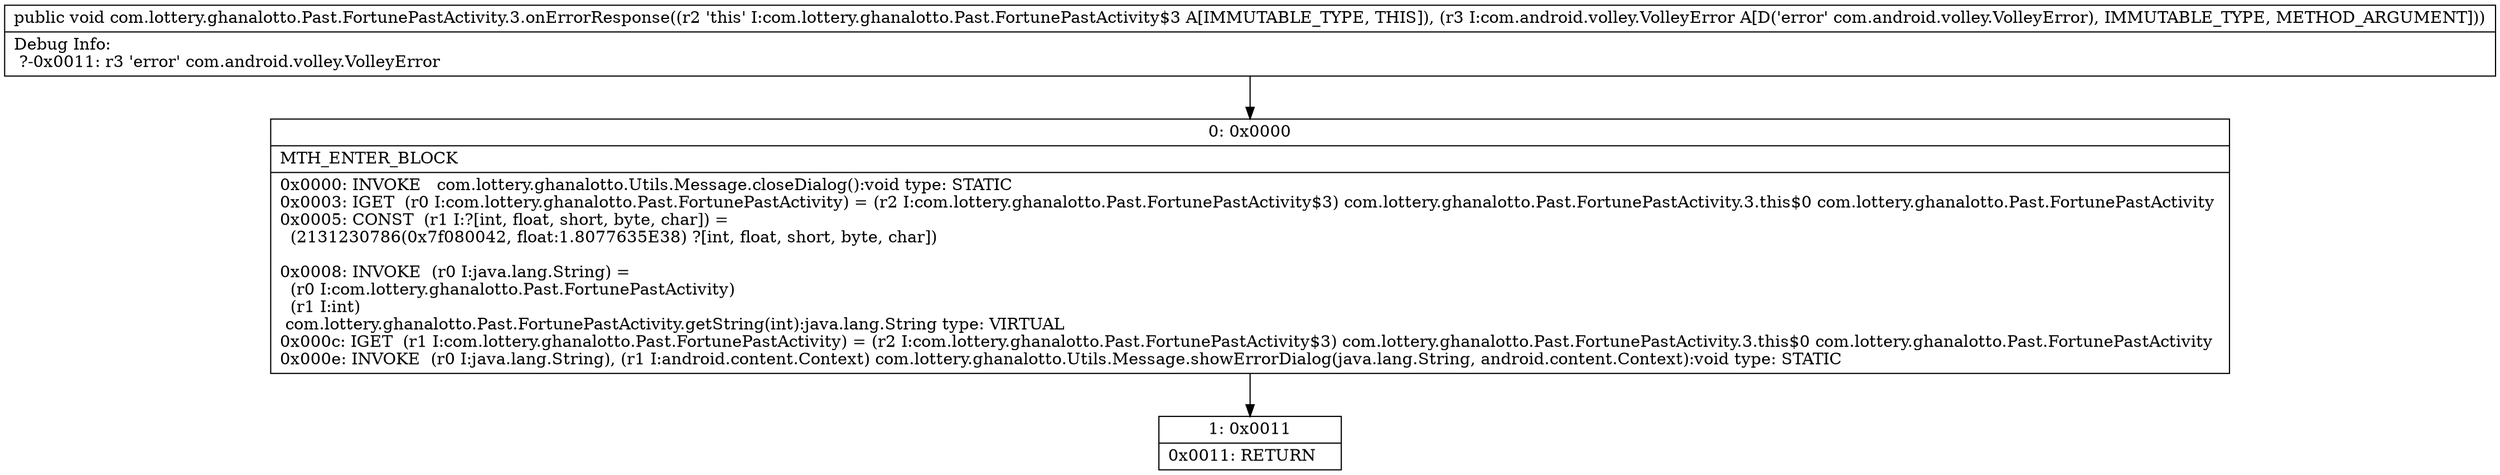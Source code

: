 digraph "CFG forcom.lottery.ghanalotto.Past.FortunePastActivity.3.onErrorResponse(Lcom\/android\/volley\/VolleyError;)V" {
Node_0 [shape=record,label="{0\:\ 0x0000|MTH_ENTER_BLOCK\l|0x0000: INVOKE   com.lottery.ghanalotto.Utils.Message.closeDialog():void type: STATIC \l0x0003: IGET  (r0 I:com.lottery.ghanalotto.Past.FortunePastActivity) = (r2 I:com.lottery.ghanalotto.Past.FortunePastActivity$3) com.lottery.ghanalotto.Past.FortunePastActivity.3.this$0 com.lottery.ghanalotto.Past.FortunePastActivity \l0x0005: CONST  (r1 I:?[int, float, short, byte, char]) = \l  (2131230786(0x7f080042, float:1.8077635E38) ?[int, float, short, byte, char])\l \l0x0008: INVOKE  (r0 I:java.lang.String) = \l  (r0 I:com.lottery.ghanalotto.Past.FortunePastActivity)\l  (r1 I:int)\l com.lottery.ghanalotto.Past.FortunePastActivity.getString(int):java.lang.String type: VIRTUAL \l0x000c: IGET  (r1 I:com.lottery.ghanalotto.Past.FortunePastActivity) = (r2 I:com.lottery.ghanalotto.Past.FortunePastActivity$3) com.lottery.ghanalotto.Past.FortunePastActivity.3.this$0 com.lottery.ghanalotto.Past.FortunePastActivity \l0x000e: INVOKE  (r0 I:java.lang.String), (r1 I:android.content.Context) com.lottery.ghanalotto.Utils.Message.showErrorDialog(java.lang.String, android.content.Context):void type: STATIC \l}"];
Node_1 [shape=record,label="{1\:\ 0x0011|0x0011: RETURN   \l}"];
MethodNode[shape=record,label="{public void com.lottery.ghanalotto.Past.FortunePastActivity.3.onErrorResponse((r2 'this' I:com.lottery.ghanalotto.Past.FortunePastActivity$3 A[IMMUTABLE_TYPE, THIS]), (r3 I:com.android.volley.VolleyError A[D('error' com.android.volley.VolleyError), IMMUTABLE_TYPE, METHOD_ARGUMENT]))  | Debug Info:\l  ?\-0x0011: r3 'error' com.android.volley.VolleyError\l}"];
MethodNode -> Node_0;
Node_0 -> Node_1;
}

